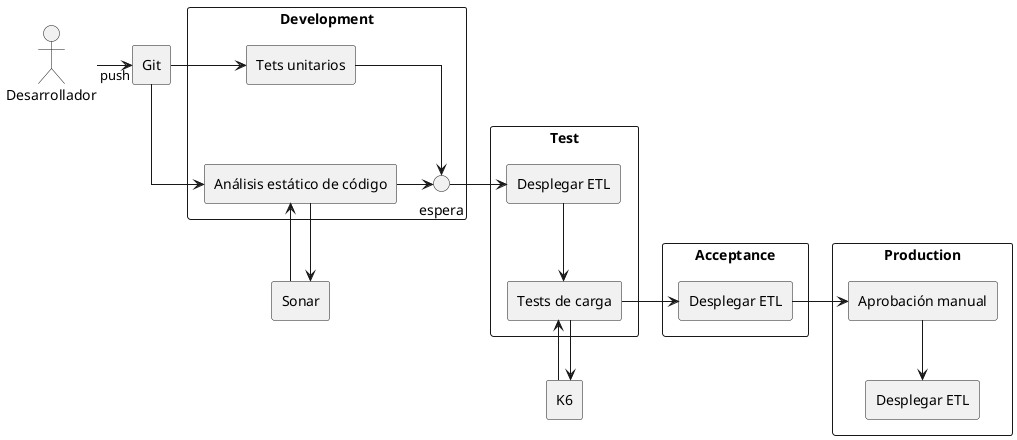 @startuml

skinparam linetype ortho

rectangle build as "Development" {
  rectangle "Análisis estático de código" as static_code_analysis
  rectangle "Tets unitarios" as unit_test
  circle "espera" as sync
}

actor "Desarrollador" as user
rectangle "Git" as git
rectangle "Sonar" as sonar

rectangle promote_to_test as "Test" {
  rectangle "Desplegar ETL" as code_promotion_test
  rectangle "Tests de carga" as performance_test
}

rectangle promote_to_acceptance as "Acceptance" {
  rectangle "Desplegar ETL" as code_promotion_acc
}

rectangle promote_to_pro as "Production" {
  rectangle "Aprobación manual" as promotion_check
  rectangle "Desplegar ETL" as code_promotion_pro
}

rectangle "K6" as k6

user -> git : push

git -> unit_test
git -> static_code_analysis
unit_test --[hidden]> static_code_analysis
static_code_analysis --> sonar
sonar -l-> static_code_analysis

static_code_analysis -> sync
unit_test -> sync

sync -> code_promotion_test

code_promotion_test --> performance_test
performance_test --> k6
k6 -l-> performance_test
performance_test -> code_promotion_acc

code_promotion_acc -> promotion_check

promotion_check --> code_promotion_pro


@enduml